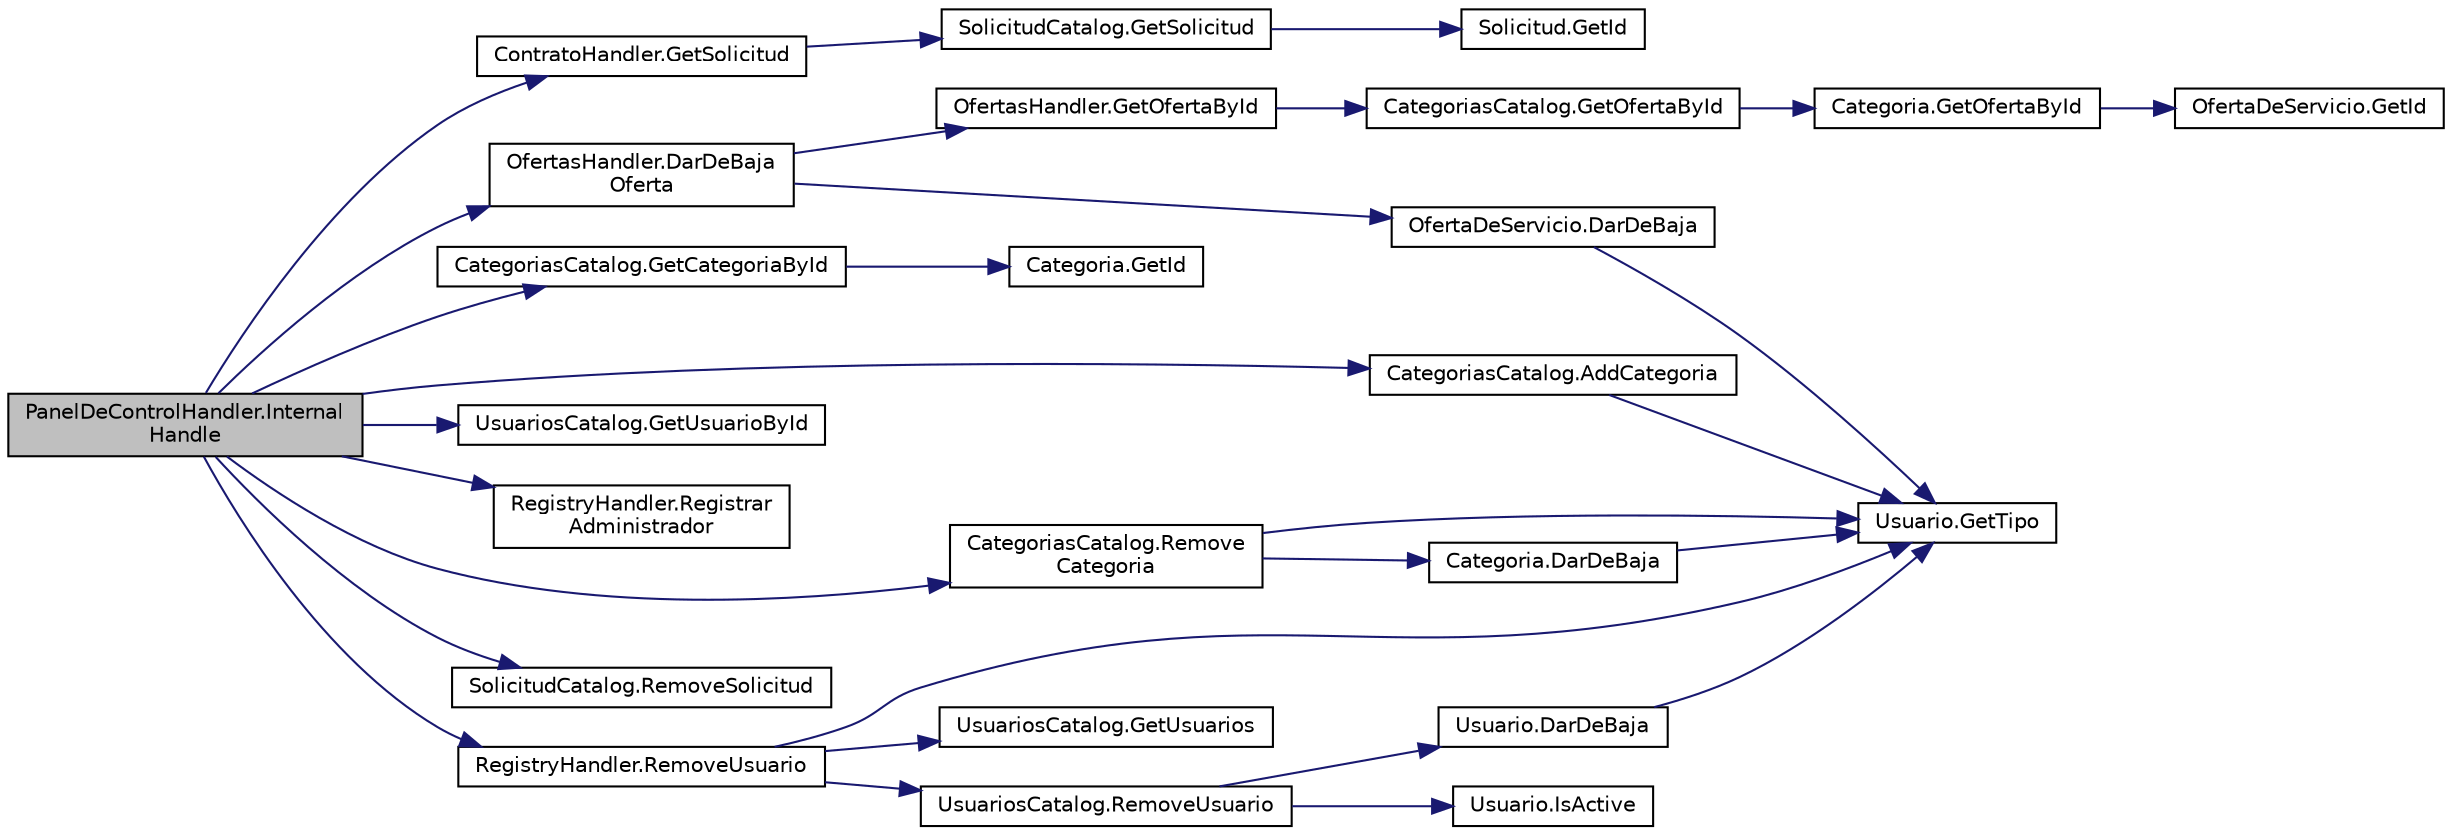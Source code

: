 digraph "PanelDeControlHandler.InternalHandle"
{
 // INTERACTIVE_SVG=YES
 // LATEX_PDF_SIZE
  edge [fontname="Helvetica",fontsize="10",labelfontname="Helvetica",labelfontsize="10"];
  node [fontname="Helvetica",fontsize="10",shape=record];
  rankdir="LR";
  Node1 [label="PanelDeControlHandler.Internal\lHandle",height=0.2,width=0.4,color="black", fillcolor="grey75", style="filled", fontcolor="black",tooltip="Procesamiento de los mensajes."];
  Node1 -> Node2 [color="midnightblue",fontsize="10",style="solid",fontname="Helvetica"];
  Node2 [label="CategoriasCatalog.AddCategoria",height=0.2,width=0.4,color="black", fillcolor="white", style="filled",URL="$classCategoriasCatalog.html#a54e30ec64bc063d3da712ed9fed84127",tooltip="Método para agregar una nueva categoría al catálogo."];
  Node2 -> Node3 [color="midnightblue",fontsize="10",style="solid",fontname="Helvetica"];
  Node3 [label="Usuario.GetTipo",height=0.2,width=0.4,color="black", fillcolor="white", style="filled",URL="$classUsuario.html#aa70b73e1281e3dd34903a37fc426108f",tooltip="Checkea que tipo de usuario es, puede ser Administrador, Trabajador o Empleador."];
  Node1 -> Node4 [color="midnightblue",fontsize="10",style="solid",fontname="Helvetica"];
  Node4 [label="OfertasHandler.DarDeBaja\lOferta",height=0.2,width=0.4,color="black", fillcolor="white", style="filled",URL="$classOfertasHandler.html#a8a2ad6d9d2db484f18d71e3b50c486c3",tooltip="Método para dar de baja una OfertaDeServicio."];
  Node4 -> Node5 [color="midnightblue",fontsize="10",style="solid",fontname="Helvetica"];
  Node5 [label="OfertaDeServicio.DarDeBaja",height=0.2,width=0.4,color="black", fillcolor="white", style="filled",URL="$classOfertaDeServicio.html#aaca8dc149dd2c0bcd2ab4c70aa592486",tooltip="Método para dar de baja un Usuario."];
  Node5 -> Node3 [color="midnightblue",fontsize="10",style="solid",fontname="Helvetica"];
  Node4 -> Node6 [color="midnightblue",fontsize="10",style="solid",fontname="Helvetica"];
  Node6 [label="OfertasHandler.GetOfertaById",height=0.2,width=0.4,color="black", fillcolor="white", style="filled",URL="$classOfertasHandler.html#a42d3b05e970ca29e77161980832193b7",tooltip="Método para obtener una OfertaDeServicio por id."];
  Node6 -> Node7 [color="midnightblue",fontsize="10",style="solid",fontname="Helvetica"];
  Node7 [label="CategoriasCatalog.GetOfertaById",height=0.2,width=0.4,color="black", fillcolor="white", style="filled",URL="$classCategoriasCatalog.html#a19cc28dc8303a7d6d5b77db7a57d503d",tooltip="Método para obtener OfertaDeServicio por id."];
  Node7 -> Node8 [color="midnightblue",fontsize="10",style="solid",fontname="Helvetica"];
  Node8 [label="Categoria.GetOfertaById",height=0.2,width=0.4,color="black", fillcolor="white", style="filled",URL="$classCategoria.html#a89901a153f0f3b2b29be4edd8e3e2435",tooltip="Filtrar OfertaDeServicio por id."];
  Node8 -> Node9 [color="midnightblue",fontsize="10",style="solid",fontname="Helvetica"];
  Node9 [label="OfertaDeServicio.GetId",height=0.2,width=0.4,color="black", fillcolor="white", style="filled",URL="$classOfertaDeServicio.html#a08ddd2ddbf7350edba02c0df6479e3be",tooltip="Método para obtener id de OfertaDeServicio."];
  Node1 -> Node10 [color="midnightblue",fontsize="10",style="solid",fontname="Helvetica"];
  Node10 [label="CategoriasCatalog.GetCategoriaById",height=0.2,width=0.4,color="black", fillcolor="white", style="filled",URL="$classCategoriasCatalog.html#a1275f6565562402725de3b14b665f622",tooltip="Método para obtener una categoría por id."];
  Node10 -> Node11 [color="midnightblue",fontsize="10",style="solid",fontname="Helvetica"];
  Node11 [label="Categoria.GetId",height=0.2,width=0.4,color="black", fillcolor="white", style="filled",URL="$classCategoria.html#aca21bd468a27caa944fd44707ae08e40",tooltip="Método para obtener el ID de una Categoria."];
  Node1 -> Node12 [color="midnightblue",fontsize="10",style="solid",fontname="Helvetica"];
  Node12 [label="ContratoHandler.GetSolicitud",height=0.2,width=0.4,color="black", fillcolor="white", style="filled",URL="$classContratoHandler.html#a6ed025ef4cfaf9927ead59baec181b6c",tooltip="Método para obtener una solicitud por id"];
  Node12 -> Node13 [color="midnightblue",fontsize="10",style="solid",fontname="Helvetica"];
  Node13 [label="SolicitudCatalog.GetSolicitud",height=0.2,width=0.4,color="black", fillcolor="white", style="filled",URL="$classSolicitudCatalog.html#a174e2a43a0c6ba335b735e6ee0e3ac0c",tooltip="Método para obtener una solicitud por id"];
  Node13 -> Node14 [color="midnightblue",fontsize="10",style="solid",fontname="Helvetica"];
  Node14 [label="Solicitud.GetId",height=0.2,width=0.4,color="black", fillcolor="white", style="filled",URL="$classSolicitud.html#a2d009757c617793c0718de978d3207b9",tooltip="Método para obtener el id de una Solicitud."];
  Node1 -> Node15 [color="midnightblue",fontsize="10",style="solid",fontname="Helvetica"];
  Node15 [label="UsuariosCatalog.GetUsuarioById",height=0.2,width=0.4,color="black", fillcolor="white", style="filled",URL="$classUsuariosCatalog.html#a40f4e36ee8901b8b286068b7eff0547c",tooltip="Método para obtener OfertaDeServicio por id."];
  Node1 -> Node16 [color="midnightblue",fontsize="10",style="solid",fontname="Helvetica"];
  Node16 [label="RegistryHandler.Registrar\lAdministrador",height=0.2,width=0.4,color="black", fillcolor="white", style="filled",URL="$classRegistryHandler.html#a34b0f1b9b4acc46173e8df18b6d13daf",tooltip="Método para registrar un administrador."];
  Node1 -> Node17 [color="midnightblue",fontsize="10",style="solid",fontname="Helvetica"];
  Node17 [label="CategoriasCatalog.Remove\lCategoria",height=0.2,width=0.4,color="black", fillcolor="white", style="filled",URL="$classCategoriasCatalog.html#ad0b5c36522f6c81c69aceea4c07c9ac0",tooltip="Método para eliminar una categoría."];
  Node17 -> Node18 [color="midnightblue",fontsize="10",style="solid",fontname="Helvetica"];
  Node18 [label="Categoria.DarDeBaja",height=0.2,width=0.4,color="black", fillcolor="white", style="filled",URL="$classCategoria.html#a96d1a6c18954b45e6fe398de7ad474b1",tooltip="Método para dar de baja la categoría."];
  Node18 -> Node3 [color="midnightblue",fontsize="10",style="solid",fontname="Helvetica"];
  Node17 -> Node3 [color="midnightblue",fontsize="10",style="solid",fontname="Helvetica"];
  Node1 -> Node19 [color="midnightblue",fontsize="10",style="solid",fontname="Helvetica"];
  Node19 [label="SolicitudCatalog.RemoveSolicitud",height=0.2,width=0.4,color="black", fillcolor="white", style="filled",URL="$classSolicitudCatalog.html#ad441a1c578b0eebdec7527028281fca8",tooltip="Método para eliminar una Solicitud"];
  Node1 -> Node20 [color="midnightblue",fontsize="10",style="solid",fontname="Helvetica"];
  Node20 [label="RegistryHandler.RemoveUsuario",height=0.2,width=0.4,color="black", fillcolor="white", style="filled",URL="$classRegistryHandler.html#a5891aaccf0f0b364757161dcf5f97ab5",tooltip="Método para eliminar un Usuario."];
  Node20 -> Node3 [color="midnightblue",fontsize="10",style="solid",fontname="Helvetica"];
  Node20 -> Node21 [color="midnightblue",fontsize="10",style="solid",fontname="Helvetica"];
  Node21 [label="UsuariosCatalog.GetUsuarios",height=0.2,width=0.4,color="black", fillcolor="white", style="filled",URL="$classUsuariosCatalog.html#a8e094f4767408bb913048cda08568886",tooltip="Método para conocer los usuarios."];
  Node20 -> Node22 [color="midnightblue",fontsize="10",style="solid",fontname="Helvetica"];
  Node22 [label="UsuariosCatalog.RemoveUsuario",height=0.2,width=0.4,color="black", fillcolor="white", style="filled",URL="$classUsuariosCatalog.html#a961c4715374589f1eef9ff7a65dd8866",tooltip="Método para eliminar un usuario, en realidad para simplificar simplemente se le daría de baja."];
  Node22 -> Node23 [color="midnightblue",fontsize="10",style="solid",fontname="Helvetica"];
  Node23 [label="Usuario.DarDeBaja",height=0.2,width=0.4,color="black", fillcolor="white", style="filled",URL="$classUsuario.html#a27cda50e359fbd5269d418679ad38828",tooltip="Método para desactivar un usuario."];
  Node23 -> Node3 [color="midnightblue",fontsize="10",style="solid",fontname="Helvetica"];
  Node22 -> Node24 [color="midnightblue",fontsize="10",style="solid",fontname="Helvetica"];
  Node24 [label="Usuario.IsActive",height=0.2,width=0.4,color="black", fillcolor="white", style="filled",URL="$classUsuario.html#a15597dc7bd2f0ef9104a00b0077d547d",tooltip="Checkea si el usuario está activo."];
}

